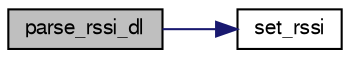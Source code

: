 digraph "parse_rssi_dl"
{
  edge [fontname="FreeSans",fontsize="10",labelfontname="FreeSans",labelfontsize="10"];
  node [fontname="FreeSans",fontsize="10",shape=record];
  rankdir="LR";
  Node1 [label="parse_rssi_dl",height=0.2,width=0.4,color="black", fillcolor="grey75", style="filled", fontcolor="black"];
  Node1 -> Node2 [color="midnightblue",fontsize="10",style="solid",fontname="FreeSans"];
  Node2 [label="set_rssi",height=0.2,width=0.4,color="black", fillcolor="white", style="filled",URL="$rssi_8c.html#a3e69fe3a15e8256b20fed5fb23baf3ab"];
}
